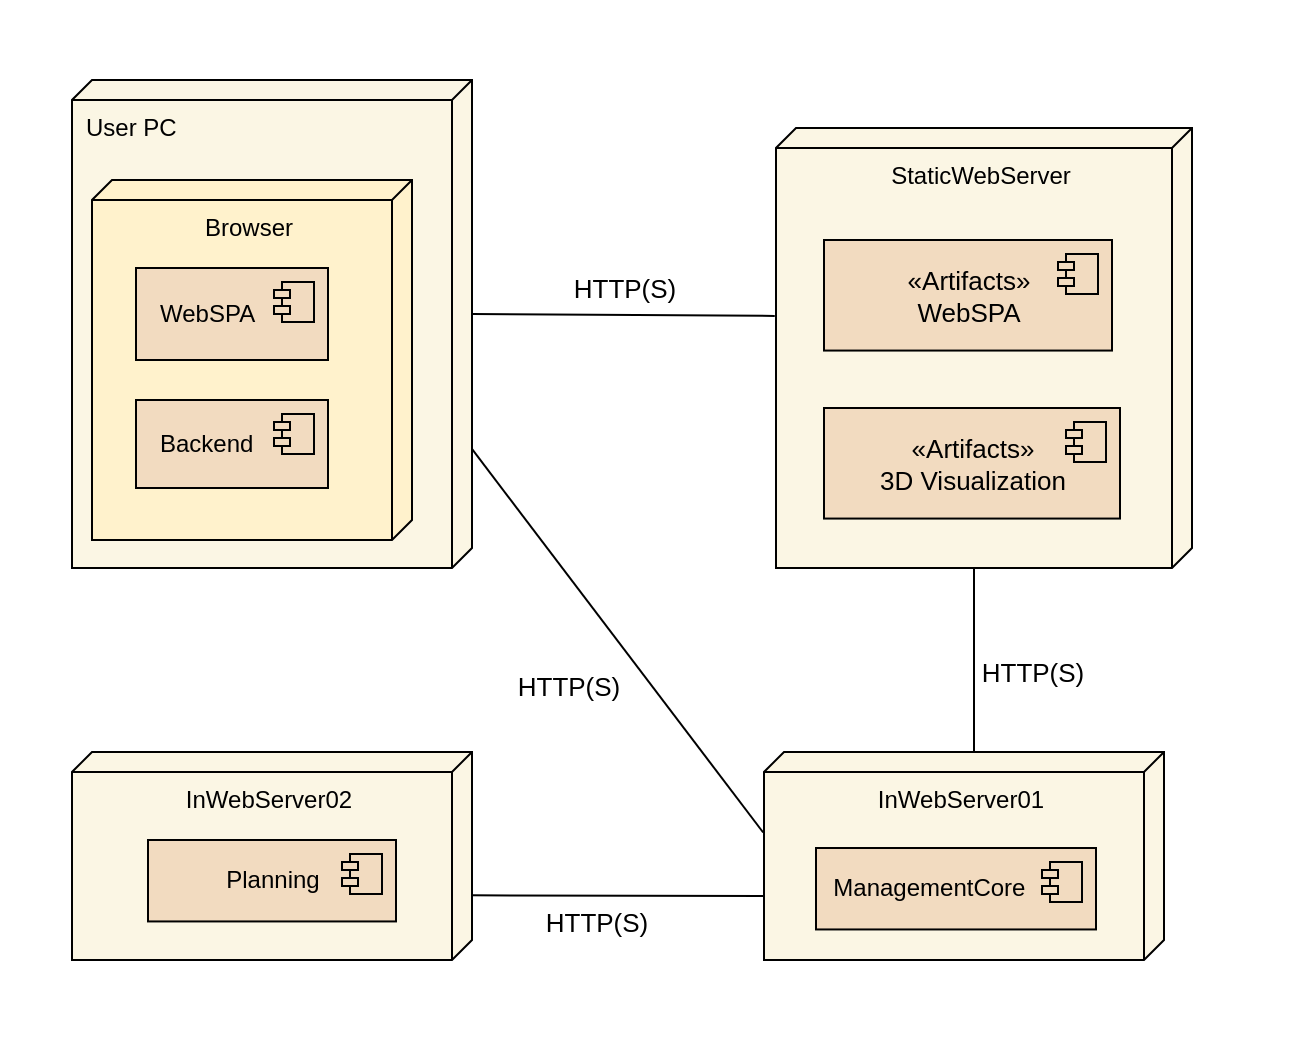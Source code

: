 <mxfile>
    <diagram id="2KhIsbDiPvBkP_OM17Oy" name="Page-1">
        <mxGraphModel dx="748" dy="838" grid="1" gridSize="4" guides="1" tooltips="1" connect="1" arrows="1" fold="1" page="1" pageScale="1" pageWidth="850" pageHeight="1100" background="#FFFFFF" math="0" shadow="0">
            <root>
                <mxCell id="0"/>
                <mxCell id="1" parent="0"/>
                <mxCell id="121" value="" style="whiteSpace=wrap;html=1;labelBackgroundColor=none;labelBorderColor=default;strokeColor=none;fontColor=#000000;fillColor=none;" parent="1" vertex="1">
                    <mxGeometry x="92" y="352" width="644" height="524" as="geometry"/>
                </mxCell>
                <mxCell id="113" style="edgeStyle=none;html=1;exitX=0.753;exitY=0.003;exitDx=0;exitDy=0;exitPerimeter=0;entryX=0.387;entryY=1.002;entryDx=0;entryDy=0;entryPerimeter=0;fontSize=13;fontColor=#000000;endArrow=none;endFill=0;strokeColor=#000000;" parent="1" source="90" target="96" edge="1">
                    <mxGeometry relative="1" as="geometry"/>
                </mxCell>
                <mxCell id="114" value="HTTP(S)" style="edgeLabel;html=1;align=center;verticalAlign=middle;resizable=0;points=[];fontSize=13;fontColor=#000000;labelBackgroundColor=none;rotation=0;" parent="113" vertex="1" connectable="0">
                    <mxGeometry x="0.117" relative="1" as="geometry">
                        <mxPoint x="-33" y="12" as="offset"/>
                    </mxGeometry>
                </mxCell>
                <mxCell id="115" value="HTTP(S)" style="edgeStyle=none;html=1;exitX=0;exitY=0;exitDx=117;exitDy=0;exitPerimeter=0;entryX=0.427;entryY=1.003;entryDx=0;entryDy=0;entryPerimeter=0;strokeColor=#000000;fontSize=13;fontColor=#000000;endArrow=none;endFill=0;labelBackgroundColor=none;" parent="1" source="90" target="108" edge="1">
                    <mxGeometry x="0.003" y="13" relative="1" as="geometry">
                        <mxPoint as="offset"/>
                    </mxGeometry>
                </mxCell>
                <mxCell id="90" value="User PC" style="verticalAlign=top;align=left;shape=cube;size=10;direction=south;fontStyle=0;html=1;boundedLbl=1;spacingLeft=5;fillColor=#FBF6E4;strokeColor=#000000;fontColor=#000000;" parent="1" vertex="1">
                    <mxGeometry x="128" y="392" width="200" height="244" as="geometry"/>
                </mxCell>
                <mxCell id="91" value="Browser" style="verticalAlign=top;align=center;shape=cube;size=10;direction=south;html=1;boundedLbl=1;spacingLeft=5;fontColor=#000000;fillColor=#FFF2CC;strokeColor=#000000;" parent="90" vertex="1">
                    <mxGeometry width="160" height="180" relative="1" as="geometry">
                        <mxPoint x="10" y="50" as="offset"/>
                    </mxGeometry>
                </mxCell>
                <mxCell id="92" value="&amp;nbsp; &amp;nbsp;WebSPA" style="html=1;dropTarget=0;fillColor=#f2dbc0;strokeColor=#000000;fontColor=#000000;verticalAlign=middle;align=left;" parent="90" vertex="1">
                    <mxGeometry x="32" y="94" width="96" height="46" as="geometry"/>
                </mxCell>
                <mxCell id="93" value="" style="shape=module;jettyWidth=8;jettyHeight=4;fillColor=#f2dbc0;strokeColor=#000000;" parent="92" vertex="1">
                    <mxGeometry x="1" width="20" height="20" relative="1" as="geometry">
                        <mxPoint x="-27" y="7" as="offset"/>
                    </mxGeometry>
                </mxCell>
                <mxCell id="94" value="&amp;nbsp; &amp;nbsp;Backend" style="html=1;dropTarget=0;fillColor=#f2dbc0;strokeColor=#000000;fontColor=#000000;verticalAlign=middle;align=left;" parent="90" vertex="1">
                    <mxGeometry x="32" y="160" width="96" height="44" as="geometry"/>
                </mxCell>
                <mxCell id="95" value="" style="shape=module;jettyWidth=8;jettyHeight=4;fillColor=#f2dbc0;strokeColor=#000000;" parent="94" vertex="1">
                    <mxGeometry x="1" width="20" height="20" relative="1" as="geometry">
                        <mxPoint x="-27" y="7" as="offset"/>
                    </mxGeometry>
                </mxCell>
                <mxCell id="117" style="edgeStyle=none;html=1;exitX=0.692;exitY=0.999;exitDx=0;exitDy=0;exitPerimeter=0;entryX=0.689;entryY=0.003;entryDx=0;entryDy=0;entryPerimeter=0;labelBackgroundColor=none;strokeColor=#000000;fontSize=13;fontColor=#000000;endArrow=none;endFill=0;" parent="1" source="96" target="102" edge="1">
                    <mxGeometry relative="1" as="geometry"/>
                </mxCell>
                <mxCell id="118" value="HTTP(S)" style="edgeLabel;html=1;align=center;verticalAlign=middle;resizable=0;points=[];fontSize=13;fontColor=#000000;labelBackgroundColor=none;" parent="117" vertex="1" connectable="0">
                    <mxGeometry x="0.229" y="-2" relative="1" as="geometry">
                        <mxPoint x="6" y="15" as="offset"/>
                    </mxGeometry>
                </mxCell>
                <mxCell id="96" value="InWebServer01" style="verticalAlign=top;align=center;shape=cube;size=10;direction=south;fontStyle=0;html=1;boundedLbl=1;spacingLeft=5;fillColor=#FBF6E4;strokeColor=#000000;fontColor=#000000;" parent="1" vertex="1">
                    <mxGeometry x="474" y="728" width="200" height="104" as="geometry"/>
                </mxCell>
                <mxCell id="98" value="&amp;nbsp; ManagementCore" style="html=1;dropTarget=0;fillColor=#f2dbc0;strokeColor=#000000;fontColor=#000000;verticalAlign=middle;align=left;" parent="1" vertex="1">
                    <mxGeometry x="500" y="776.003" width="140" height="40.721" as="geometry"/>
                </mxCell>
                <mxCell id="99" value="" style="shape=module;jettyWidth=8;jettyHeight=4;fillColor=#f2dbc0;strokeColor=#000000;" parent="98" vertex="1">
                    <mxGeometry x="1" width="20" height="20" relative="1" as="geometry">
                        <mxPoint x="-27" y="7" as="offset"/>
                    </mxGeometry>
                </mxCell>
                <mxCell id="102" value="InWebServer02" style="verticalAlign=top;align=center;shape=cube;size=10;direction=south;fontStyle=0;html=1;boundedLbl=1;spacingLeft=5;fillColor=#FBF6E4;strokeColor=#000000;fontColor=#000000;" parent="1" vertex="1">
                    <mxGeometry x="128" y="728" width="200" height="104" as="geometry"/>
                </mxCell>
                <mxCell id="103" value="Planning" style="html=1;dropTarget=0;fillColor=#f2dbc0;strokeColor=#000000;fontColor=#000000;verticalAlign=middle;align=center;" parent="1" vertex="1">
                    <mxGeometry x="166" y="772" width="124" height="40.72" as="geometry"/>
                </mxCell>
                <mxCell id="104" value="" style="shape=module;jettyWidth=8;jettyHeight=4;fillColor=#f2dbc0;strokeColor=#000000;" parent="103" vertex="1">
                    <mxGeometry x="1" width="20" height="20" relative="1" as="geometry">
                        <mxPoint x="-27" y="7" as="offset"/>
                    </mxGeometry>
                </mxCell>
                <mxCell id="119" style="edgeStyle=none;html=1;exitX=0;exitY=0;exitDx=220;exitDy=109.0;exitPerimeter=0;entryX=0;entryY=0;entryDx=0;entryDy=95;entryPerimeter=0;labelBackgroundColor=none;strokeColor=#000000;fontSize=13;fontColor=#000000;endArrow=none;endFill=0;" parent="1" source="108" target="96" edge="1">
                    <mxGeometry relative="1" as="geometry"/>
                </mxCell>
                <mxCell id="120" value="HTTP(S)" style="edgeLabel;html=1;align=center;verticalAlign=middle;resizable=0;points=[];fontSize=13;fontColor=#000000;labelBackgroundColor=none;" parent="119" vertex="1" connectable="0">
                    <mxGeometry x="0.274" relative="1" as="geometry">
                        <mxPoint x="29" y="-7" as="offset"/>
                    </mxGeometry>
                </mxCell>
                <mxCell id="108" value="StaticWebServer" style="verticalAlign=top;align=center;shape=cube;size=10;direction=south;fontStyle=0;html=1;boundedLbl=1;spacingLeft=5;fillColor=#FBF6E4;strokeColor=#000000;fontColor=#000000;" parent="1" vertex="1">
                    <mxGeometry x="480" y="416" width="208" height="220" as="geometry"/>
                </mxCell>
                <mxCell id="109" value="«Artifacts»&lt;br style=&quot;font-size: 13px;&quot;&gt;&lt;div style=&quot;font-size: 13px;&quot;&gt;&lt;span style=&quot;background-color: initial; font-size: 13px;&quot;&gt;WebSPA&lt;/span&gt;&lt;/div&gt;" style="html=1;dropTarget=0;fillColor=#f2dbc0;strokeColor=#000000;fontColor=#000000;verticalAlign=middle;align=center;fontSize=13;" parent="1" vertex="1">
                    <mxGeometry x="504" y="472" width="144" height="55.28" as="geometry"/>
                </mxCell>
                <mxCell id="110" value="" style="shape=module;jettyWidth=8;jettyHeight=4;fillColor=#f2dbc0;strokeColor=#000000;" parent="109" vertex="1">
                    <mxGeometry x="1" width="20" height="20" relative="1" as="geometry">
                        <mxPoint x="-27" y="7" as="offset"/>
                    </mxGeometry>
                </mxCell>
                <mxCell id="111" value="«Artifacts»&lt;br style=&quot;font-size: 13px;&quot;&gt;&lt;div style=&quot;font-size: 13px;&quot;&gt;3D Visualization&lt;/div&gt;" style="html=1;dropTarget=0;fillColor=#f2dbc0;strokeColor=#000000;fontColor=#000000;verticalAlign=middle;align=center;fontSize=13;" parent="1" vertex="1">
                    <mxGeometry x="504" y="556" width="148" height="55.28" as="geometry"/>
                </mxCell>
                <mxCell id="112" value="" style="shape=module;jettyWidth=8;jettyHeight=4;fillColor=#f2dbc0;strokeColor=#000000;" parent="111" vertex="1">
                    <mxGeometry x="1" width="20" height="20" relative="1" as="geometry">
                        <mxPoint x="-27" y="7" as="offset"/>
                    </mxGeometry>
                </mxCell>
            </root>
        </mxGraphModel>
    </diagram>
</mxfile>